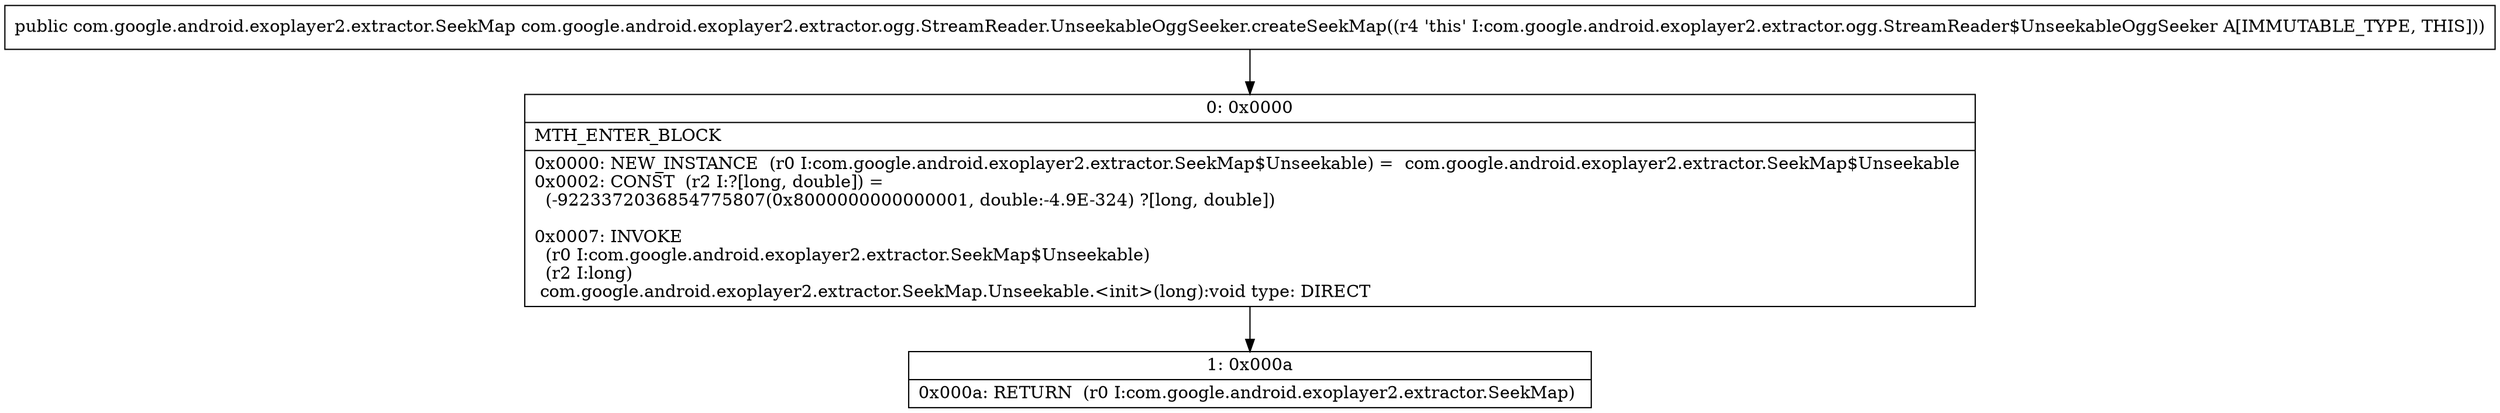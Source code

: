 digraph "CFG forcom.google.android.exoplayer2.extractor.ogg.StreamReader.UnseekableOggSeeker.createSeekMap()Lcom\/google\/android\/exoplayer2\/extractor\/SeekMap;" {
Node_0 [shape=record,label="{0\:\ 0x0000|MTH_ENTER_BLOCK\l|0x0000: NEW_INSTANCE  (r0 I:com.google.android.exoplayer2.extractor.SeekMap$Unseekable) =  com.google.android.exoplayer2.extractor.SeekMap$Unseekable \l0x0002: CONST  (r2 I:?[long, double]) = \l  (\-9223372036854775807(0x8000000000000001, double:\-4.9E\-324) ?[long, double])\l \l0x0007: INVOKE  \l  (r0 I:com.google.android.exoplayer2.extractor.SeekMap$Unseekable)\l  (r2 I:long)\l com.google.android.exoplayer2.extractor.SeekMap.Unseekable.\<init\>(long):void type: DIRECT \l}"];
Node_1 [shape=record,label="{1\:\ 0x000a|0x000a: RETURN  (r0 I:com.google.android.exoplayer2.extractor.SeekMap) \l}"];
MethodNode[shape=record,label="{public com.google.android.exoplayer2.extractor.SeekMap com.google.android.exoplayer2.extractor.ogg.StreamReader.UnseekableOggSeeker.createSeekMap((r4 'this' I:com.google.android.exoplayer2.extractor.ogg.StreamReader$UnseekableOggSeeker A[IMMUTABLE_TYPE, THIS])) }"];
MethodNode -> Node_0;
Node_0 -> Node_1;
}

